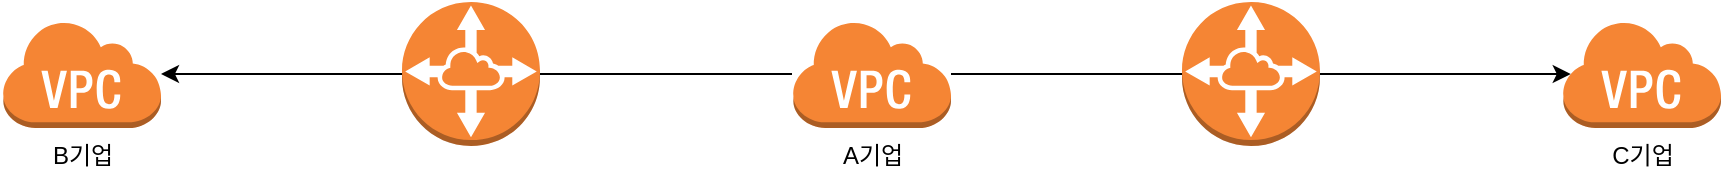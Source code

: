 <mxfile version="24.1.0" type="github">
  <diagram name="페이지-1" id="UwLEJ7N5KuVZnpbL5-DU">
    <mxGraphModel dx="1363" dy="1039" grid="1" gridSize="10" guides="1" tooltips="1" connect="1" arrows="1" fold="1" page="1" pageScale="1" pageWidth="1169" pageHeight="827" math="0" shadow="0">
      <root>
        <mxCell id="0" />
        <mxCell id="1" parent="0" />
        <mxCell id="WhA-7VrKzQ5JOr2e41_C-2" value="B기업" style="outlineConnect=0;dashed=0;verticalLabelPosition=bottom;verticalAlign=top;align=center;html=1;shape=mxgraph.aws3.virtual_private_cloud;fillColor=#F58534;gradientColor=none;" vertex="1" parent="1">
          <mxGeometry x="150" y="329" width="79.5" height="54" as="geometry" />
        </mxCell>
        <mxCell id="WhA-7VrKzQ5JOr2e41_C-3" value="C기업" style="outlineConnect=0;dashed=0;verticalLabelPosition=bottom;verticalAlign=top;align=center;html=1;shape=mxgraph.aws3.virtual_private_cloud;fillColor=#F58534;gradientColor=none;" vertex="1" parent="1">
          <mxGeometry x="930" y="329" width="79.5" height="54" as="geometry" />
        </mxCell>
        <mxCell id="WhA-7VrKzQ5JOr2e41_C-7" style="edgeStyle=orthogonalEdgeStyle;rounded=0;orthogonalLoop=1;jettySize=auto;html=1;" edge="1" parent="1" source="WhA-7VrKzQ5JOr2e41_C-4" target="WhA-7VrKzQ5JOr2e41_C-2">
          <mxGeometry relative="1" as="geometry" />
        </mxCell>
        <mxCell id="WhA-7VrKzQ5JOr2e41_C-4" value="A기업" style="outlineConnect=0;dashed=0;verticalLabelPosition=bottom;verticalAlign=top;align=center;html=1;shape=mxgraph.aws3.virtual_private_cloud;fillColor=#F58534;gradientColor=none;" vertex="1" parent="1">
          <mxGeometry x="545" y="329" width="79.5" height="54" as="geometry" />
        </mxCell>
        <mxCell id="WhA-7VrKzQ5JOr2e41_C-9" style="edgeStyle=orthogonalEdgeStyle;rounded=0;orthogonalLoop=1;jettySize=auto;html=1;entryX=0.055;entryY=0.5;entryDx=0;entryDy=0;entryPerimeter=0;" edge="1" parent="1" source="WhA-7VrKzQ5JOr2e41_C-4" target="WhA-7VrKzQ5JOr2e41_C-3">
          <mxGeometry relative="1" as="geometry" />
        </mxCell>
        <mxCell id="WhA-7VrKzQ5JOr2e41_C-1" value="" style="outlineConnect=0;dashed=0;verticalLabelPosition=bottom;verticalAlign=top;align=center;html=1;shape=mxgraph.aws3.vpc_peering;fillColor=#F58534;gradientColor=none;" vertex="1" parent="1">
          <mxGeometry x="350" y="320" width="69" height="72" as="geometry" />
        </mxCell>
        <mxCell id="WhA-7VrKzQ5JOr2e41_C-5" value="" style="outlineConnect=0;dashed=0;verticalLabelPosition=bottom;verticalAlign=top;align=center;html=1;shape=mxgraph.aws3.vpc_peering;fillColor=#F58534;gradientColor=none;" vertex="1" parent="1">
          <mxGeometry x="740" y="320" width="69" height="72" as="geometry" />
        </mxCell>
      </root>
    </mxGraphModel>
  </diagram>
</mxfile>
